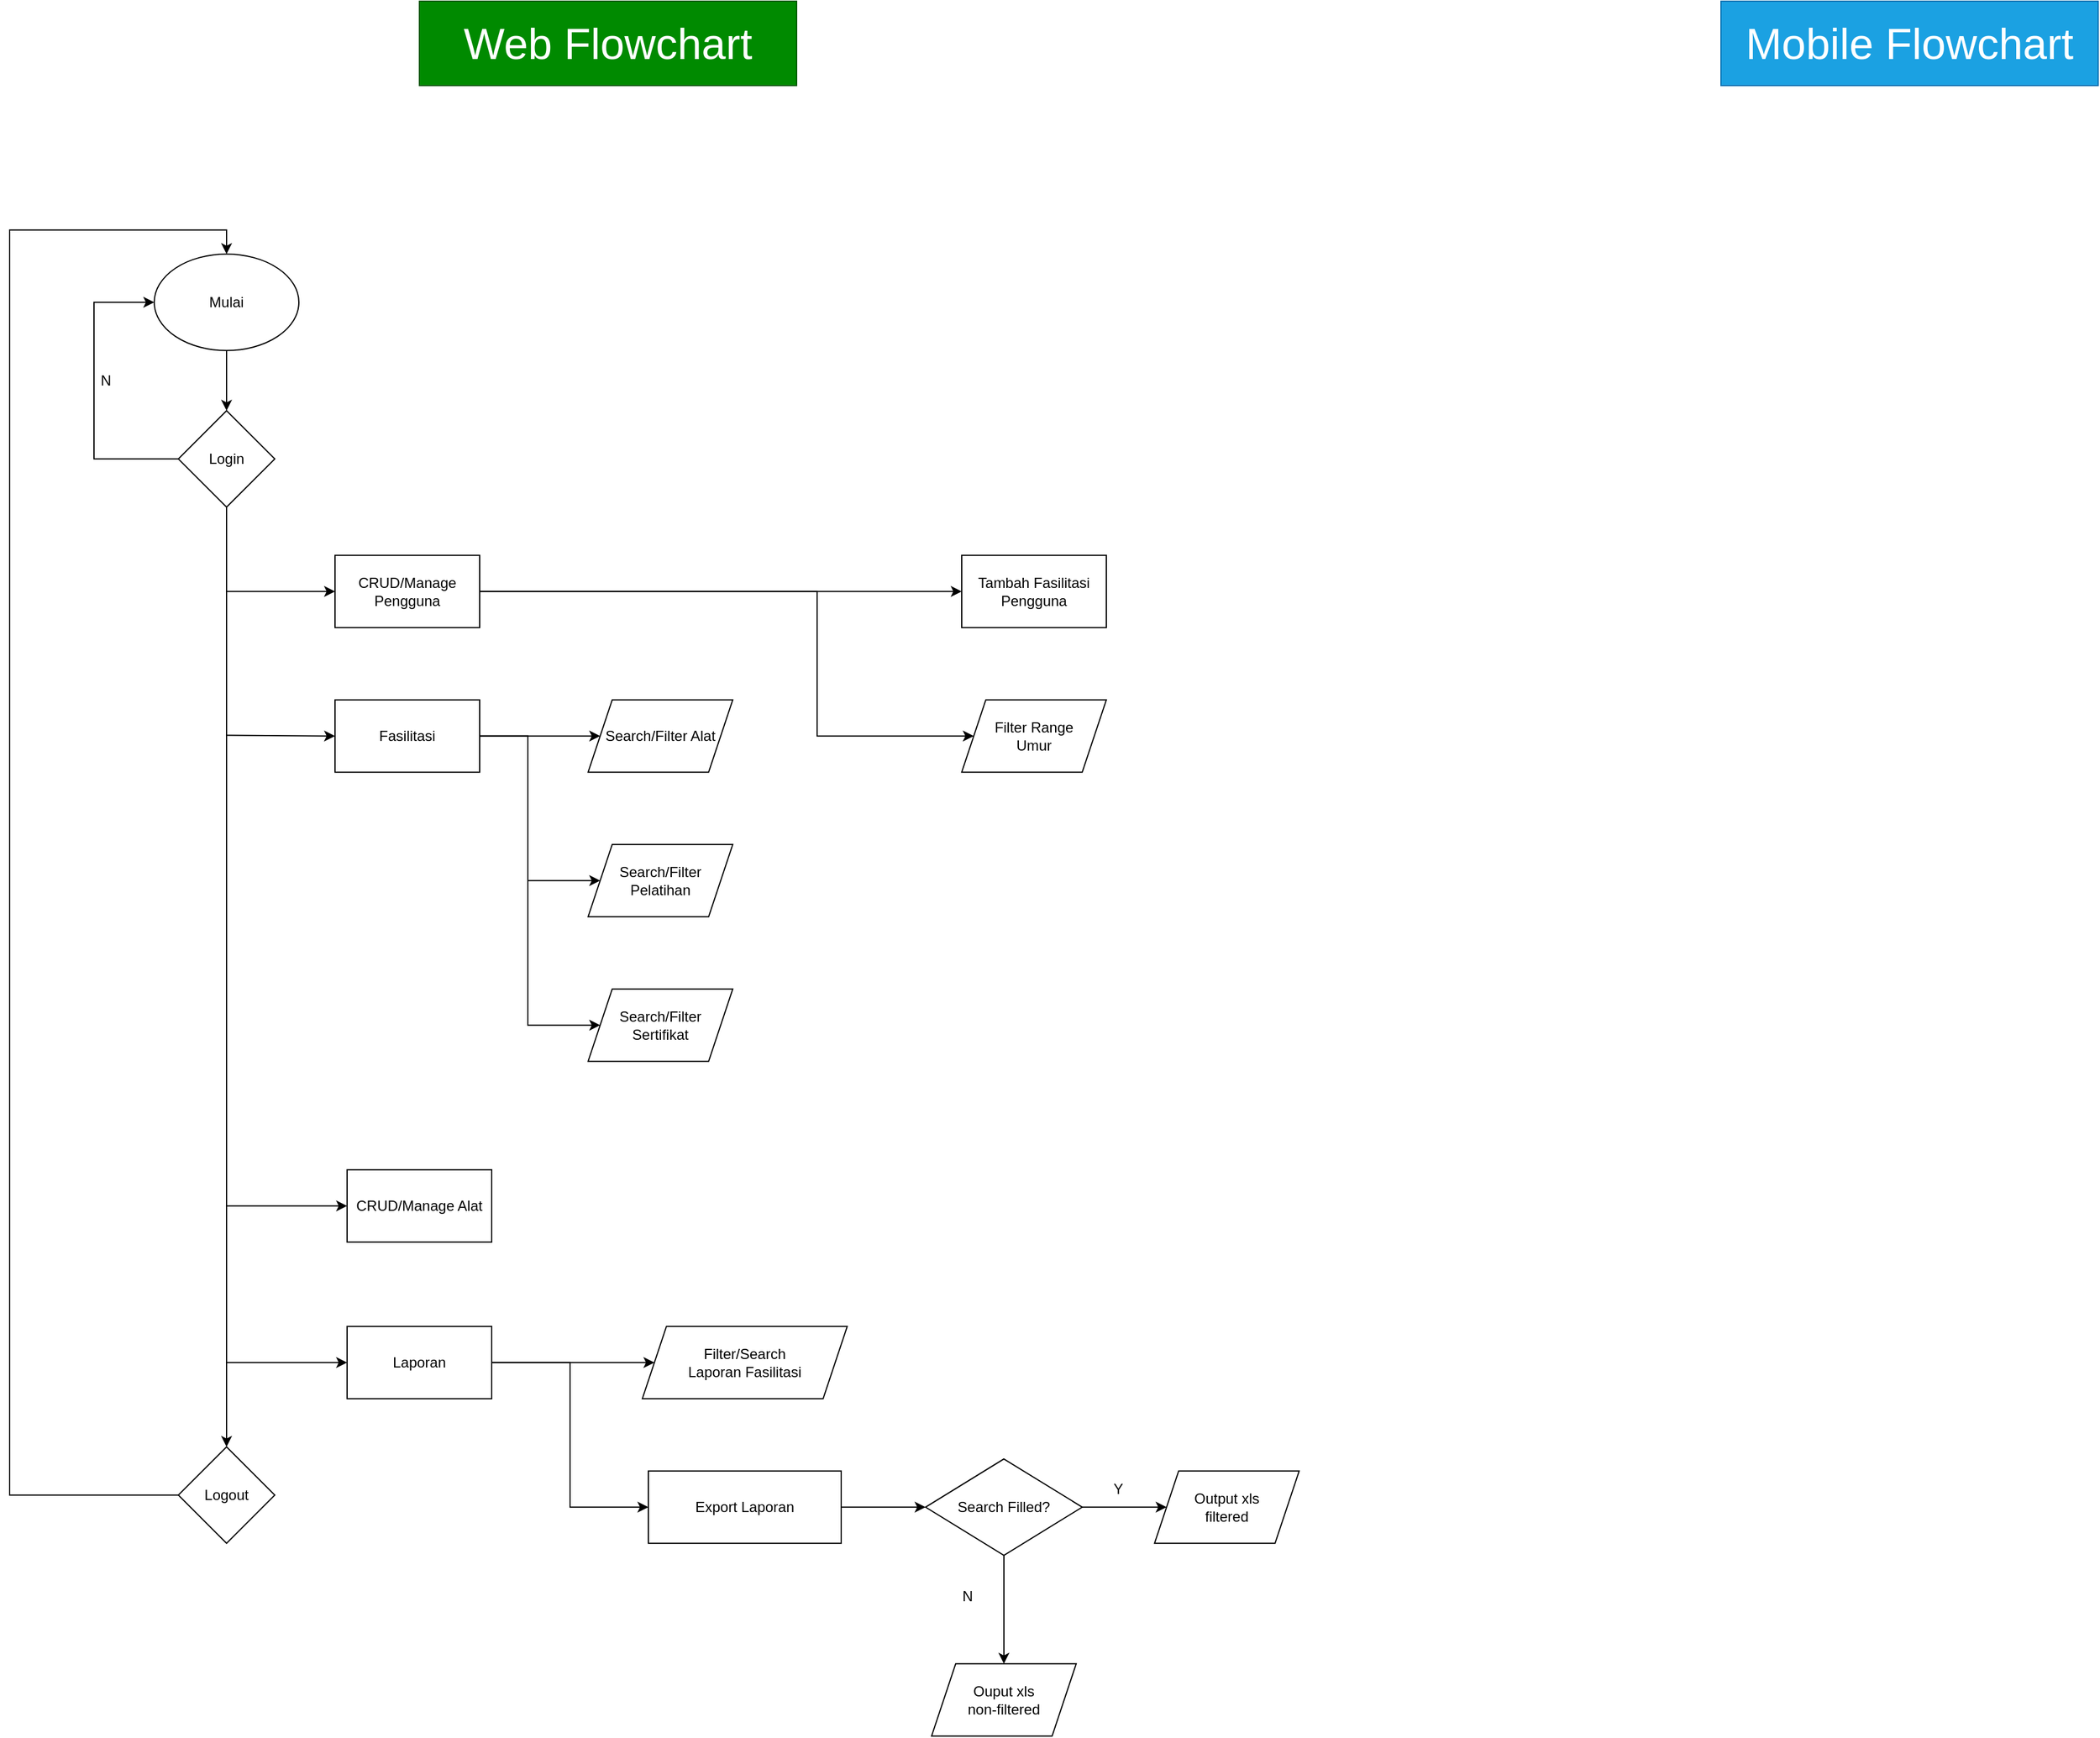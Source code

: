 <mxfile version="21.1.8" type="github">
  <diagram id="C5RBs43oDa-KdzZeNtuy" name="Page-1">
    <mxGraphModel dx="2454" dy="1787" grid="1" gridSize="10" guides="1" tooltips="1" connect="1" arrows="1" fold="1" page="1" pageScale="1" pageWidth="827" pageHeight="1169" math="0" shadow="0">
      <root>
        <mxCell id="WIyWlLk6GJQsqaUBKTNV-0" />
        <mxCell id="WIyWlLk6GJQsqaUBKTNV-1" parent="WIyWlLk6GJQsqaUBKTNV-0" />
        <mxCell id="irVpjKO7qjzYju57BXJe-9" style="edgeStyle=orthogonalEdgeStyle;rounded=0;orthogonalLoop=1;jettySize=auto;html=1;entryX=0.5;entryY=0;entryDx=0;entryDy=0;" edge="1" parent="WIyWlLk6GJQsqaUBKTNV-1" source="irVpjKO7qjzYju57BXJe-0" target="irVpjKO7qjzYju57BXJe-7">
          <mxGeometry relative="1" as="geometry" />
        </mxCell>
        <mxCell id="irVpjKO7qjzYju57BXJe-0" value="Mulai" style="ellipse;whiteSpace=wrap;html=1;" vertex="1" parent="WIyWlLk6GJQsqaUBKTNV-1">
          <mxGeometry x="-630" y="299.89" width="120" height="80" as="geometry" />
        </mxCell>
        <mxCell id="irVpjKO7qjzYju57BXJe-6" style="edgeStyle=orthogonalEdgeStyle;rounded=0;orthogonalLoop=1;jettySize=auto;html=1;entryX=0;entryY=0.5;entryDx=0;entryDy=0;exitX=0;exitY=0.5;exitDx=0;exitDy=0;" edge="1" parent="WIyWlLk6GJQsqaUBKTNV-1" source="irVpjKO7qjzYju57BXJe-7" target="irVpjKO7qjzYju57BXJe-0">
          <mxGeometry relative="1" as="geometry">
            <mxPoint x="-630" y="459.89" as="sourcePoint" />
            <Array as="points">
              <mxPoint x="-680" y="469.89" />
              <mxPoint x="-680" y="339.89" />
            </Array>
          </mxGeometry>
        </mxCell>
        <mxCell id="irVpjKO7qjzYju57BXJe-5" value="N" style="text;html=1;strokeColor=none;fillColor=none;align=center;verticalAlign=middle;whiteSpace=wrap;rounded=0;" vertex="1" parent="WIyWlLk6GJQsqaUBKTNV-1">
          <mxGeometry x="-700" y="389.89" width="60" height="30" as="geometry" />
        </mxCell>
        <mxCell id="irVpjKO7qjzYju57BXJe-16" style="edgeStyle=orthogonalEdgeStyle;rounded=0;orthogonalLoop=1;jettySize=auto;html=1;entryX=0.5;entryY=0;entryDx=0;entryDy=0;" edge="1" parent="WIyWlLk6GJQsqaUBKTNV-1" source="irVpjKO7qjzYju57BXJe-7" target="irVpjKO7qjzYju57BXJe-15">
          <mxGeometry relative="1" as="geometry">
            <Array as="points">
              <mxPoint x="-570" y="629.89" />
              <mxPoint x="-570" y="629.89" />
            </Array>
          </mxGeometry>
        </mxCell>
        <mxCell id="irVpjKO7qjzYju57BXJe-7" value="Login" style="rhombus;whiteSpace=wrap;html=1;" vertex="1" parent="WIyWlLk6GJQsqaUBKTNV-1">
          <mxGeometry x="-610" y="429.89" width="80" height="80" as="geometry" />
        </mxCell>
        <mxCell id="irVpjKO7qjzYju57BXJe-27" style="edgeStyle=orthogonalEdgeStyle;rounded=0;orthogonalLoop=1;jettySize=auto;html=1;entryX=0;entryY=0.5;entryDx=0;entryDy=0;" edge="1" parent="WIyWlLk6GJQsqaUBKTNV-1" source="irVpjKO7qjzYju57BXJe-11" target="irVpjKO7qjzYju57BXJe-26">
          <mxGeometry relative="1" as="geometry">
            <Array as="points">
              <mxPoint x="-80" y="579.89" />
              <mxPoint x="-80" y="699.89" />
            </Array>
          </mxGeometry>
        </mxCell>
        <mxCell id="irVpjKO7qjzYju57BXJe-29" style="edgeStyle=orthogonalEdgeStyle;rounded=0;orthogonalLoop=1;jettySize=auto;html=1;" edge="1" parent="WIyWlLk6GJQsqaUBKTNV-1" source="irVpjKO7qjzYju57BXJe-11" target="irVpjKO7qjzYju57BXJe-28">
          <mxGeometry relative="1" as="geometry" />
        </mxCell>
        <mxCell id="irVpjKO7qjzYju57BXJe-11" value="CRUD/Manage Pengguna" style="rounded=0;whiteSpace=wrap;html=1;" vertex="1" parent="WIyWlLk6GJQsqaUBKTNV-1">
          <mxGeometry x="-480" y="549.89" width="120" height="60" as="geometry" />
        </mxCell>
        <mxCell id="irVpjKO7qjzYju57BXJe-22" style="edgeStyle=orthogonalEdgeStyle;rounded=0;orthogonalLoop=1;jettySize=auto;html=1;" edge="1" parent="WIyWlLk6GJQsqaUBKTNV-1" source="irVpjKO7qjzYju57BXJe-12" target="irVpjKO7qjzYju57BXJe-20">
          <mxGeometry relative="1" as="geometry" />
        </mxCell>
        <mxCell id="irVpjKO7qjzYju57BXJe-23" style="edgeStyle=orthogonalEdgeStyle;rounded=0;orthogonalLoop=1;jettySize=auto;html=1;entryX=0;entryY=0.5;entryDx=0;entryDy=0;" edge="1" parent="WIyWlLk6GJQsqaUBKTNV-1" source="irVpjKO7qjzYju57BXJe-12" target="irVpjKO7qjzYju57BXJe-21">
          <mxGeometry relative="1" as="geometry">
            <Array as="points">
              <mxPoint x="-320" y="699.89" />
              <mxPoint x="-320" y="819.89" />
            </Array>
          </mxGeometry>
        </mxCell>
        <mxCell id="irVpjKO7qjzYju57BXJe-25" style="edgeStyle=orthogonalEdgeStyle;rounded=0;orthogonalLoop=1;jettySize=auto;html=1;entryX=0;entryY=0.5;entryDx=0;entryDy=0;" edge="1" parent="WIyWlLk6GJQsqaUBKTNV-1" source="irVpjKO7qjzYju57BXJe-12" target="irVpjKO7qjzYju57BXJe-24">
          <mxGeometry relative="1" as="geometry">
            <Array as="points">
              <mxPoint x="-320" y="699.89" />
              <mxPoint x="-320" y="939.89" />
            </Array>
          </mxGeometry>
        </mxCell>
        <mxCell id="irVpjKO7qjzYju57BXJe-12" value="Fasilitasi" style="rounded=0;whiteSpace=wrap;html=1;" vertex="1" parent="WIyWlLk6GJQsqaUBKTNV-1">
          <mxGeometry x="-480" y="669.89" width="120" height="60" as="geometry" />
        </mxCell>
        <mxCell id="irVpjKO7qjzYju57BXJe-13" value="CRUD/Manage Alat" style="rounded=0;whiteSpace=wrap;html=1;" vertex="1" parent="WIyWlLk6GJQsqaUBKTNV-1">
          <mxGeometry x="-470" y="1059.89" width="120" height="60" as="geometry" />
        </mxCell>
        <mxCell id="irVpjKO7qjzYju57BXJe-36" style="edgeStyle=orthogonalEdgeStyle;rounded=0;orthogonalLoop=1;jettySize=auto;html=1;entryX=0;entryY=0.5;entryDx=0;entryDy=0;" edge="1" parent="WIyWlLk6GJQsqaUBKTNV-1" source="irVpjKO7qjzYju57BXJe-14" target="irVpjKO7qjzYju57BXJe-38">
          <mxGeometry relative="1" as="geometry">
            <mxPoint x="-240" y="1219.89" as="targetPoint" />
          </mxGeometry>
        </mxCell>
        <mxCell id="irVpjKO7qjzYju57BXJe-40" style="edgeStyle=orthogonalEdgeStyle;rounded=0;orthogonalLoop=1;jettySize=auto;html=1;entryX=0;entryY=0.5;entryDx=0;entryDy=0;" edge="1" parent="WIyWlLk6GJQsqaUBKTNV-1" source="irVpjKO7qjzYju57BXJe-14" target="irVpjKO7qjzYju57BXJe-37">
          <mxGeometry relative="1" as="geometry" />
        </mxCell>
        <mxCell id="irVpjKO7qjzYju57BXJe-14" value="Laporan" style="rounded=0;whiteSpace=wrap;html=1;" vertex="1" parent="WIyWlLk6GJQsqaUBKTNV-1">
          <mxGeometry x="-470" y="1189.89" width="120" height="60" as="geometry" />
        </mxCell>
        <mxCell id="irVpjKO7qjzYju57BXJe-31" style="edgeStyle=orthogonalEdgeStyle;rounded=0;orthogonalLoop=1;jettySize=auto;html=1;entryX=0.5;entryY=0;entryDx=0;entryDy=0;" edge="1" parent="WIyWlLk6GJQsqaUBKTNV-1" source="irVpjKO7qjzYju57BXJe-15" target="irVpjKO7qjzYju57BXJe-0">
          <mxGeometry relative="1" as="geometry">
            <Array as="points">
              <mxPoint x="-750" y="1329.89" />
              <mxPoint x="-750" y="279.89" />
              <mxPoint x="-570" y="279.89" />
            </Array>
          </mxGeometry>
        </mxCell>
        <mxCell id="irVpjKO7qjzYju57BXJe-15" value="Logout" style="rhombus;whiteSpace=wrap;html=1;" vertex="1" parent="WIyWlLk6GJQsqaUBKTNV-1">
          <mxGeometry x="-610" y="1289.89" width="80" height="80" as="geometry" />
        </mxCell>
        <mxCell id="irVpjKO7qjzYju57BXJe-18" value="" style="endArrow=classic;html=1;rounded=0;entryX=0;entryY=0.5;entryDx=0;entryDy=0;" edge="1" parent="WIyWlLk6GJQsqaUBKTNV-1" target="irVpjKO7qjzYju57BXJe-11">
          <mxGeometry width="50" height="50" relative="1" as="geometry">
            <mxPoint x="-570" y="579.89" as="sourcePoint" />
            <mxPoint x="-140" y="819.89" as="targetPoint" />
          </mxGeometry>
        </mxCell>
        <mxCell id="irVpjKO7qjzYju57BXJe-19" value="" style="endArrow=classic;html=1;rounded=0;entryX=0;entryY=0.5;entryDx=0;entryDy=0;" edge="1" parent="WIyWlLk6GJQsqaUBKTNV-1" target="irVpjKO7qjzYju57BXJe-12">
          <mxGeometry width="50" height="50" relative="1" as="geometry">
            <mxPoint x="-570" y="699.3" as="sourcePoint" />
            <mxPoint x="-510" y="698.89" as="targetPoint" />
          </mxGeometry>
        </mxCell>
        <mxCell id="irVpjKO7qjzYju57BXJe-20" value="Search/Filter Alat" style="shape=parallelogram;perimeter=parallelogramPerimeter;whiteSpace=wrap;html=1;fixedSize=1;" vertex="1" parent="WIyWlLk6GJQsqaUBKTNV-1">
          <mxGeometry x="-270" y="669.89" width="120" height="60" as="geometry" />
        </mxCell>
        <mxCell id="irVpjKO7qjzYju57BXJe-21" value="Search/Filter Pelatihan" style="shape=parallelogram;perimeter=parallelogramPerimeter;whiteSpace=wrap;html=1;fixedSize=1;" vertex="1" parent="WIyWlLk6GJQsqaUBKTNV-1">
          <mxGeometry x="-270" y="789.89" width="120" height="60" as="geometry" />
        </mxCell>
        <mxCell id="irVpjKO7qjzYju57BXJe-24" value="Search/Filter Sertifikat" style="shape=parallelogram;perimeter=parallelogramPerimeter;whiteSpace=wrap;html=1;fixedSize=1;" vertex="1" parent="WIyWlLk6GJQsqaUBKTNV-1">
          <mxGeometry x="-270" y="909.89" width="120" height="60" as="geometry" />
        </mxCell>
        <mxCell id="irVpjKO7qjzYju57BXJe-26" value="&lt;div&gt;Filter Range&lt;br&gt;&lt;/div&gt;&lt;div&gt;Umur&lt;/div&gt;" style="shape=parallelogram;perimeter=parallelogramPerimeter;whiteSpace=wrap;html=1;fixedSize=1;" vertex="1" parent="WIyWlLk6GJQsqaUBKTNV-1">
          <mxGeometry x="40" y="669.89" width="120" height="60" as="geometry" />
        </mxCell>
        <mxCell id="irVpjKO7qjzYju57BXJe-28" value="Tambah Fasilitasi Pengguna" style="rounded=0;whiteSpace=wrap;html=1;" vertex="1" parent="WIyWlLk6GJQsqaUBKTNV-1">
          <mxGeometry x="40" y="549.89" width="120" height="60" as="geometry" />
        </mxCell>
        <mxCell id="irVpjKO7qjzYju57BXJe-30" value="" style="endArrow=classic;html=1;rounded=0;entryX=0;entryY=0.5;entryDx=0;entryDy=0;" edge="1" parent="WIyWlLk6GJQsqaUBKTNV-1" target="irVpjKO7qjzYju57BXJe-13">
          <mxGeometry width="50" height="50" relative="1" as="geometry">
            <mxPoint x="-570" y="1089.89" as="sourcePoint" />
            <mxPoint x="-480" y="1089.3" as="targetPoint" />
          </mxGeometry>
        </mxCell>
        <mxCell id="irVpjKO7qjzYju57BXJe-33" value="" style="endArrow=classic;html=1;rounded=0;entryX=0;entryY=0.5;entryDx=0;entryDy=0;" edge="1" parent="WIyWlLk6GJQsqaUBKTNV-1" target="irVpjKO7qjzYju57BXJe-14">
          <mxGeometry width="50" height="50" relative="1" as="geometry">
            <mxPoint x="-570" y="1219.89" as="sourcePoint" />
            <mxPoint x="-500" y="1208.89" as="targetPoint" />
          </mxGeometry>
        </mxCell>
        <mxCell id="irVpjKO7qjzYju57BXJe-42" style="edgeStyle=orthogonalEdgeStyle;rounded=0;orthogonalLoop=1;jettySize=auto;html=1;entryX=0;entryY=0.5;entryDx=0;entryDy=0;" edge="1" parent="WIyWlLk6GJQsqaUBKTNV-1" source="irVpjKO7qjzYju57BXJe-37" target="irVpjKO7qjzYju57BXJe-41">
          <mxGeometry relative="1" as="geometry" />
        </mxCell>
        <mxCell id="irVpjKO7qjzYju57BXJe-37" value="Export Laporan" style="rounded=0;whiteSpace=wrap;html=1;" vertex="1" parent="WIyWlLk6GJQsqaUBKTNV-1">
          <mxGeometry x="-220" y="1309.89" width="160" height="60" as="geometry" />
        </mxCell>
        <mxCell id="irVpjKO7qjzYju57BXJe-38" value="&lt;div&gt;Filter/Search &lt;br&gt;&lt;/div&gt;&lt;div&gt;Laporan Fasilitasi&lt;/div&gt;" style="shape=parallelogram;perimeter=parallelogramPerimeter;whiteSpace=wrap;html=1;fixedSize=1;" vertex="1" parent="WIyWlLk6GJQsqaUBKTNV-1">
          <mxGeometry x="-225" y="1189.89" width="170" height="60" as="geometry" />
        </mxCell>
        <mxCell id="irVpjKO7qjzYju57BXJe-45" style="edgeStyle=orthogonalEdgeStyle;rounded=0;orthogonalLoop=1;jettySize=auto;html=1;entryX=0;entryY=0.5;entryDx=0;entryDy=0;" edge="1" parent="WIyWlLk6GJQsqaUBKTNV-1" source="irVpjKO7qjzYju57BXJe-41" target="irVpjKO7qjzYju57BXJe-44">
          <mxGeometry relative="1" as="geometry" />
        </mxCell>
        <mxCell id="irVpjKO7qjzYju57BXJe-46" style="edgeStyle=orthogonalEdgeStyle;rounded=0;orthogonalLoop=1;jettySize=auto;html=1;entryX=0.5;entryY=0;entryDx=0;entryDy=0;" edge="1" parent="WIyWlLk6GJQsqaUBKTNV-1" source="irVpjKO7qjzYju57BXJe-41" target="irVpjKO7qjzYju57BXJe-43">
          <mxGeometry relative="1" as="geometry" />
        </mxCell>
        <mxCell id="irVpjKO7qjzYju57BXJe-41" value="Search Filled?" style="rhombus;whiteSpace=wrap;html=1;" vertex="1" parent="WIyWlLk6GJQsqaUBKTNV-1">
          <mxGeometry x="10" y="1299.89" width="130" height="80" as="geometry" />
        </mxCell>
        <mxCell id="irVpjKO7qjzYju57BXJe-43" value="&lt;div&gt;Ouput xls&lt;/div&gt;&lt;div&gt;non-filtered&lt;br&gt;&lt;/div&gt;" style="shape=parallelogram;perimeter=parallelogramPerimeter;whiteSpace=wrap;html=1;fixedSize=1;" vertex="1" parent="WIyWlLk6GJQsqaUBKTNV-1">
          <mxGeometry x="15" y="1469.89" width="120" height="60" as="geometry" />
        </mxCell>
        <mxCell id="irVpjKO7qjzYju57BXJe-44" value="&lt;div&gt;Output xls&lt;/div&gt;&lt;div&gt;filtered&lt;br&gt;&lt;/div&gt;" style="shape=parallelogram;perimeter=parallelogramPerimeter;whiteSpace=wrap;html=1;fixedSize=1;" vertex="1" parent="WIyWlLk6GJQsqaUBKTNV-1">
          <mxGeometry x="200" y="1309.89" width="120" height="60" as="geometry" />
        </mxCell>
        <mxCell id="irVpjKO7qjzYju57BXJe-47" value="Y" style="text;html=1;strokeColor=none;fillColor=none;align=center;verticalAlign=middle;whiteSpace=wrap;rounded=0;" vertex="1" parent="WIyWlLk6GJQsqaUBKTNV-1">
          <mxGeometry x="140" y="1309.89" width="60" height="30" as="geometry" />
        </mxCell>
        <mxCell id="irVpjKO7qjzYju57BXJe-48" value="N" style="text;html=1;strokeColor=none;fillColor=none;align=center;verticalAlign=middle;whiteSpace=wrap;rounded=0;" vertex="1" parent="WIyWlLk6GJQsqaUBKTNV-1">
          <mxGeometry x="15" y="1398.89" width="60" height="30" as="geometry" />
        </mxCell>
        <mxCell id="irVpjKO7qjzYju57BXJe-49" value="&lt;font style=&quot;font-size: 36px;&quot;&gt;Web Flowchart&lt;/font&gt;" style="text;html=1;strokeColor=#005700;fillColor=#008a00;align=center;verticalAlign=middle;whiteSpace=wrap;rounded=0;fontColor=#ffffff;" vertex="1" parent="WIyWlLk6GJQsqaUBKTNV-1">
          <mxGeometry x="-410" y="90" width="313" height="70" as="geometry" />
        </mxCell>
        <mxCell id="irVpjKO7qjzYju57BXJe-51" value="&lt;font style=&quot;font-size: 36px;&quot;&gt;Mobile &lt;/font&gt;&lt;font style=&quot;font-size: 36px;&quot;&gt;Flowchart&lt;/font&gt;" style="text;html=1;strokeColor=#006EAF;fillColor=#1ba1e2;align=center;verticalAlign=middle;whiteSpace=wrap;rounded=0;fontColor=#ffffff;" vertex="1" parent="WIyWlLk6GJQsqaUBKTNV-1">
          <mxGeometry x="670" y="90" width="313" height="70" as="geometry" />
        </mxCell>
      </root>
    </mxGraphModel>
  </diagram>
</mxfile>

